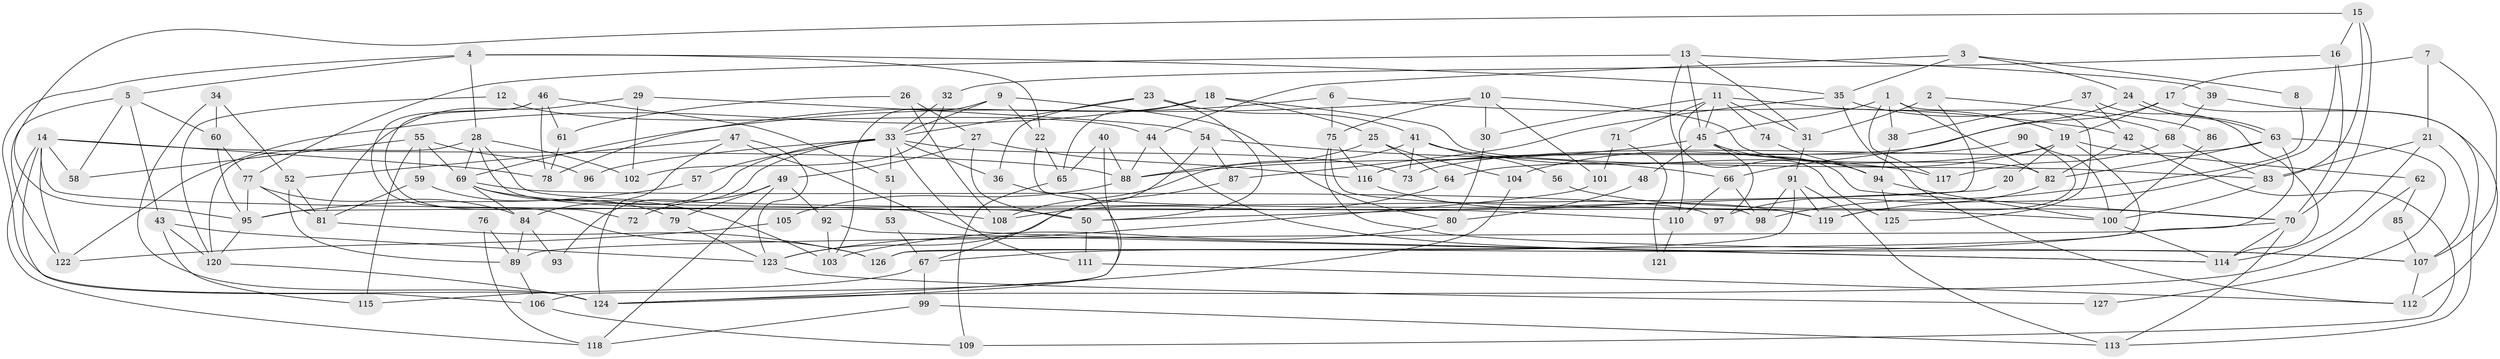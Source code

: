 // coarse degree distribution, {5: 0.13253012048192772, 3: 0.21686746987951808, 4: 0.1686746987951807, 8: 0.03614457831325301, 2: 0.10843373493975904, 6: 0.1686746987951807, 9: 0.03614457831325301, 7: 0.08433734939759036, 11: 0.012048192771084338, 10: 0.03614457831325301}
// Generated by graph-tools (version 1.1) at 2025/41/03/06/25 10:41:55]
// undirected, 127 vertices, 254 edges
graph export_dot {
graph [start="1"]
  node [color=gray90,style=filled];
  1;
  2;
  3;
  4;
  5;
  6;
  7;
  8;
  9;
  10;
  11;
  12;
  13;
  14;
  15;
  16;
  17;
  18;
  19;
  20;
  21;
  22;
  23;
  24;
  25;
  26;
  27;
  28;
  29;
  30;
  31;
  32;
  33;
  34;
  35;
  36;
  37;
  38;
  39;
  40;
  41;
  42;
  43;
  44;
  45;
  46;
  47;
  48;
  49;
  50;
  51;
  52;
  53;
  54;
  55;
  56;
  57;
  58;
  59;
  60;
  61;
  62;
  63;
  64;
  65;
  66;
  67;
  68;
  69;
  70;
  71;
  72;
  73;
  74;
  75;
  76;
  77;
  78;
  79;
  80;
  81;
  82;
  83;
  84;
  85;
  86;
  87;
  88;
  89;
  90;
  91;
  92;
  93;
  94;
  95;
  96;
  97;
  98;
  99;
  100;
  101;
  102;
  103;
  104;
  105;
  106;
  107;
  108;
  109;
  110;
  111;
  112;
  113;
  114;
  115;
  116;
  117;
  118;
  119;
  120;
  121;
  122;
  123;
  124;
  125;
  126;
  127;
  1 -- 125;
  1 -- 45;
  1 -- 38;
  1 -- 82;
  1 -- 117;
  2 -- 31;
  2 -- 95;
  2 -- 86;
  3 -- 24;
  3 -- 44;
  3 -- 8;
  3 -- 35;
  4 -- 5;
  4 -- 28;
  4 -- 22;
  4 -- 35;
  4 -- 124;
  5 -- 122;
  5 -- 60;
  5 -- 43;
  5 -- 58;
  6 -- 42;
  6 -- 75;
  6 -- 78;
  7 -- 17;
  7 -- 107;
  7 -- 21;
  8 -- 98;
  9 -- 103;
  9 -- 33;
  9 -- 22;
  9 -- 80;
  10 -- 82;
  10 -- 69;
  10 -- 30;
  10 -- 75;
  10 -- 101;
  11 -- 31;
  11 -- 45;
  11 -- 19;
  11 -- 30;
  11 -- 71;
  11 -- 74;
  11 -- 110;
  12 -- 120;
  12 -- 44;
  13 -- 77;
  13 -- 39;
  13 -- 31;
  13 -- 45;
  13 -- 125;
  14 -- 78;
  14 -- 119;
  14 -- 58;
  14 -- 88;
  14 -- 106;
  14 -- 118;
  14 -- 122;
  15 -- 95;
  15 -- 83;
  15 -- 16;
  15 -- 70;
  16 -- 70;
  16 -- 32;
  16 -- 119;
  17 -- 116;
  17 -- 113;
  17 -- 19;
  18 -- 83;
  18 -- 65;
  18 -- 25;
  18 -- 122;
  19 -- 20;
  19 -- 62;
  19 -- 64;
  19 -- 104;
  19 -- 126;
  20 -- 50;
  21 -- 83;
  21 -- 107;
  21 -- 114;
  22 -- 65;
  22 -- 98;
  23 -- 36;
  23 -- 41;
  23 -- 33;
  23 -- 50;
  24 -- 63;
  24 -- 63;
  24 -- 66;
  25 -- 104;
  25 -- 64;
  25 -- 88;
  26 -- 27;
  26 -- 108;
  26 -- 61;
  27 -- 116;
  27 -- 50;
  27 -- 49;
  28 -- 69;
  28 -- 110;
  28 -- 50;
  28 -- 102;
  28 -- 120;
  29 -- 102;
  29 -- 81;
  29 -- 54;
  30 -- 80;
  31 -- 91;
  32 -- 33;
  32 -- 102;
  33 -- 111;
  33 -- 36;
  33 -- 51;
  33 -- 57;
  33 -- 73;
  33 -- 84;
  33 -- 93;
  33 -- 96;
  34 -- 124;
  34 -- 60;
  34 -- 52;
  35 -- 68;
  35 -- 87;
  35 -- 112;
  36 -- 124;
  37 -- 38;
  37 -- 114;
  37 -- 42;
  38 -- 94;
  39 -- 68;
  39 -- 112;
  40 -- 106;
  40 -- 88;
  40 -- 65;
  41 -- 73;
  41 -- 108;
  41 -- 56;
  41 -- 117;
  42 -- 82;
  42 -- 109;
  43 -- 120;
  43 -- 115;
  43 -- 123;
  44 -- 107;
  44 -- 88;
  45 -- 88;
  45 -- 48;
  45 -- 70;
  45 -- 94;
  45 -- 97;
  46 -- 126;
  46 -- 78;
  46 -- 51;
  46 -- 61;
  46 -- 72;
  47 -- 52;
  47 -- 114;
  47 -- 123;
  47 -- 124;
  48 -- 80;
  49 -- 92;
  49 -- 72;
  49 -- 79;
  49 -- 118;
  50 -- 111;
  51 -- 53;
  52 -- 89;
  52 -- 81;
  53 -- 67;
  54 -- 87;
  54 -- 66;
  54 -- 67;
  55 -- 58;
  55 -- 69;
  55 -- 59;
  55 -- 96;
  55 -- 115;
  56 -- 70;
  57 -- 95;
  59 -- 79;
  59 -- 81;
  60 -- 77;
  60 -- 95;
  61 -- 78;
  62 -- 124;
  62 -- 85;
  63 -- 67;
  63 -- 73;
  63 -- 82;
  63 -- 127;
  64 -- 108;
  65 -- 109;
  66 -- 98;
  66 -- 110;
  67 -- 115;
  67 -- 99;
  68 -- 117;
  68 -- 83;
  69 -- 84;
  69 -- 97;
  69 -- 103;
  69 -- 108;
  70 -- 89;
  70 -- 113;
  70 -- 114;
  71 -- 101;
  71 -- 121;
  74 -- 94;
  75 -- 100;
  75 -- 107;
  75 -- 116;
  76 -- 118;
  76 -- 89;
  77 -- 81;
  77 -- 84;
  77 -- 95;
  79 -- 123;
  80 -- 103;
  81 -- 126;
  82 -- 97;
  83 -- 100;
  84 -- 89;
  84 -- 93;
  85 -- 107;
  86 -- 100;
  87 -- 123;
  88 -- 105;
  89 -- 106;
  90 -- 116;
  90 -- 119;
  90 -- 100;
  91 -- 113;
  91 -- 126;
  91 -- 98;
  91 -- 119;
  92 -- 114;
  92 -- 103;
  94 -- 100;
  94 -- 125;
  95 -- 120;
  99 -- 118;
  99 -- 113;
  100 -- 114;
  101 -- 123;
  104 -- 124;
  105 -- 122;
  106 -- 109;
  107 -- 112;
  110 -- 121;
  111 -- 112;
  116 -- 119;
  120 -- 124;
  123 -- 127;
}
